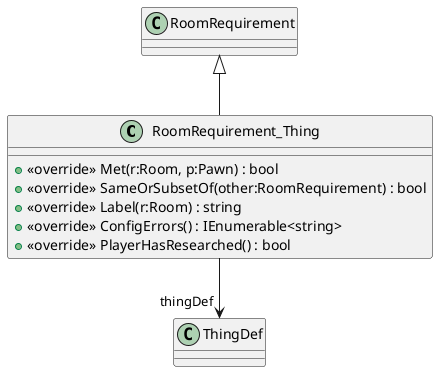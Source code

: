 @startuml
class RoomRequirement_Thing {
    + <<override>> Met(r:Room, p:Pawn) : bool
    + <<override>> SameOrSubsetOf(other:RoomRequirement) : bool
    + <<override>> Label(r:Room) : string
    + <<override>> ConfigErrors() : IEnumerable<string>
    + <<override>> PlayerHasResearched() : bool
}
RoomRequirement <|-- RoomRequirement_Thing
RoomRequirement_Thing --> "thingDef" ThingDef
@enduml
